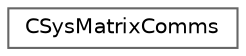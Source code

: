 digraph "Graphical Class Hierarchy"
{
 // LATEX_PDF_SIZE
  bgcolor="transparent";
  edge [fontname=Helvetica,fontsize=10,labelfontname=Helvetica,labelfontsize=10];
  node [fontname=Helvetica,fontsize=10,shape=box,height=0.2,width=0.4];
  rankdir="LR";
  Node0 [id="Node000000",label="CSysMatrixComms",height=0.2,width=0.4,color="grey40", fillcolor="white", style="filled",URL="$structCSysMatrixComms.html",tooltip="Helper to communicate distributed vectors."];
}
